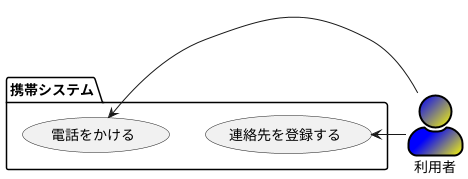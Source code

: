 @startuml ユースケース図
skinparam actorStyle awesome
' left to right direction
actor 利用者 #Blue/Yellow;line:Black;line.bold;
package 携帯システム {
usecase 連絡先を登録する
usecase 電話をかける
}
利用者 -left-> 連絡先を登録する
利用者 -right-> 電話をかける
@enduml
